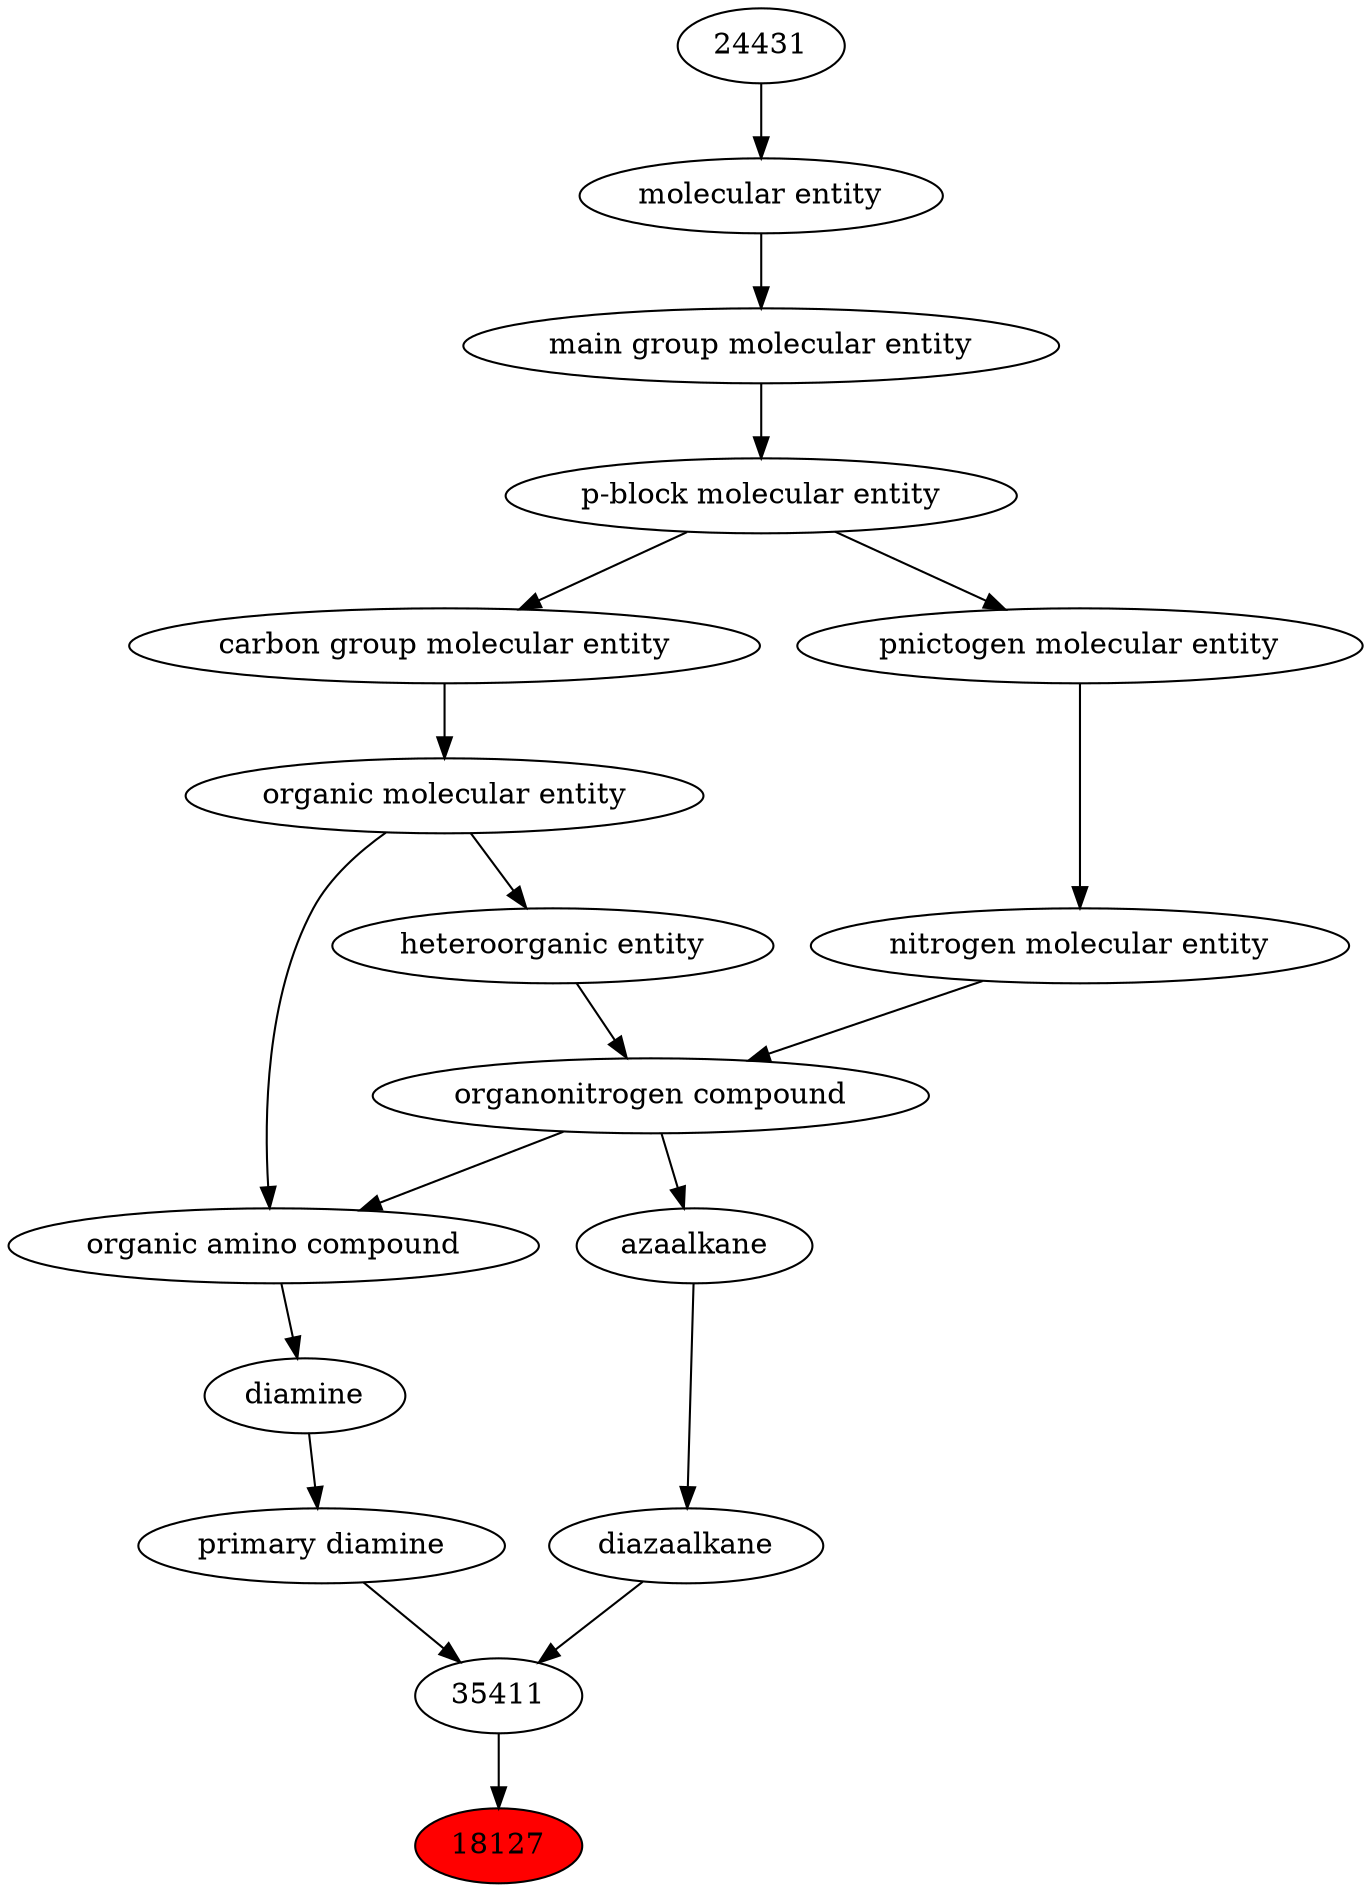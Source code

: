 digraph tree{ 
18127 [label="18127" fillcolor=red style=filled]
35411 -> 18127
35411 [label="35411"]
35410 -> 35411
46687 -> 35411
35410 [label="primary diamine"]
23666 -> 35410
46687 [label="diazaalkane"]
46686 -> 46687
23666 [label="diamine"]
50047 -> 23666
46686 [label="azaalkane"]
35352 -> 46686
50047 [label="organic amino compound"]
50860 -> 50047
35352 -> 50047
35352 [label="organonitrogen compound"]
51143 -> 35352
33285 -> 35352
50860 [label="organic molecular entity"]
33582 -> 50860
51143 [label="nitrogen molecular entity"]
33302 -> 51143
33285 [label="heteroorganic entity"]
50860 -> 33285
33582 [label="carbon group molecular entity"]
33675 -> 33582
33302 [label="pnictogen molecular entity"]
33675 -> 33302
33675 [label="p-block molecular entity"]
33579 -> 33675
33579 [label="main group molecular entity"]
23367 -> 33579
23367 [label="molecular entity"]
24431 -> 23367
24431 [label="24431"]
}